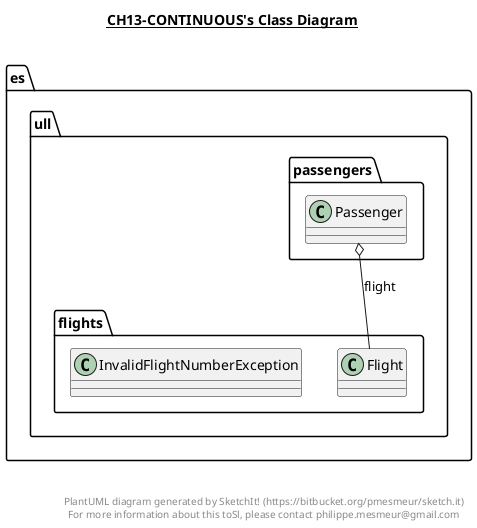 @startuml

title __CH13-CONTINUOUS's Class Diagram__\n

  namespace es.ull.flights {
    class es.ull.flights.Flight {
    }
  }
  

  namespace es.ull.flights {
    class es.ull.flights.InvalidFlightNumberException {
    }
  }
  

  namespace es.ull.passengers {
    class es.ull.passengers.Passenger {
    }
  }
  

  es.ull.passengers.Passenger o-- es.ull.flights.Flight : flight


right footer


PlantUML diagram generated by SketchIt! (https://bitbucket.org/pmesmeur/sketch.it)
For more information about this toSl, please contact philippe.mesmeur@gmail.com
endfooter

@enduml
